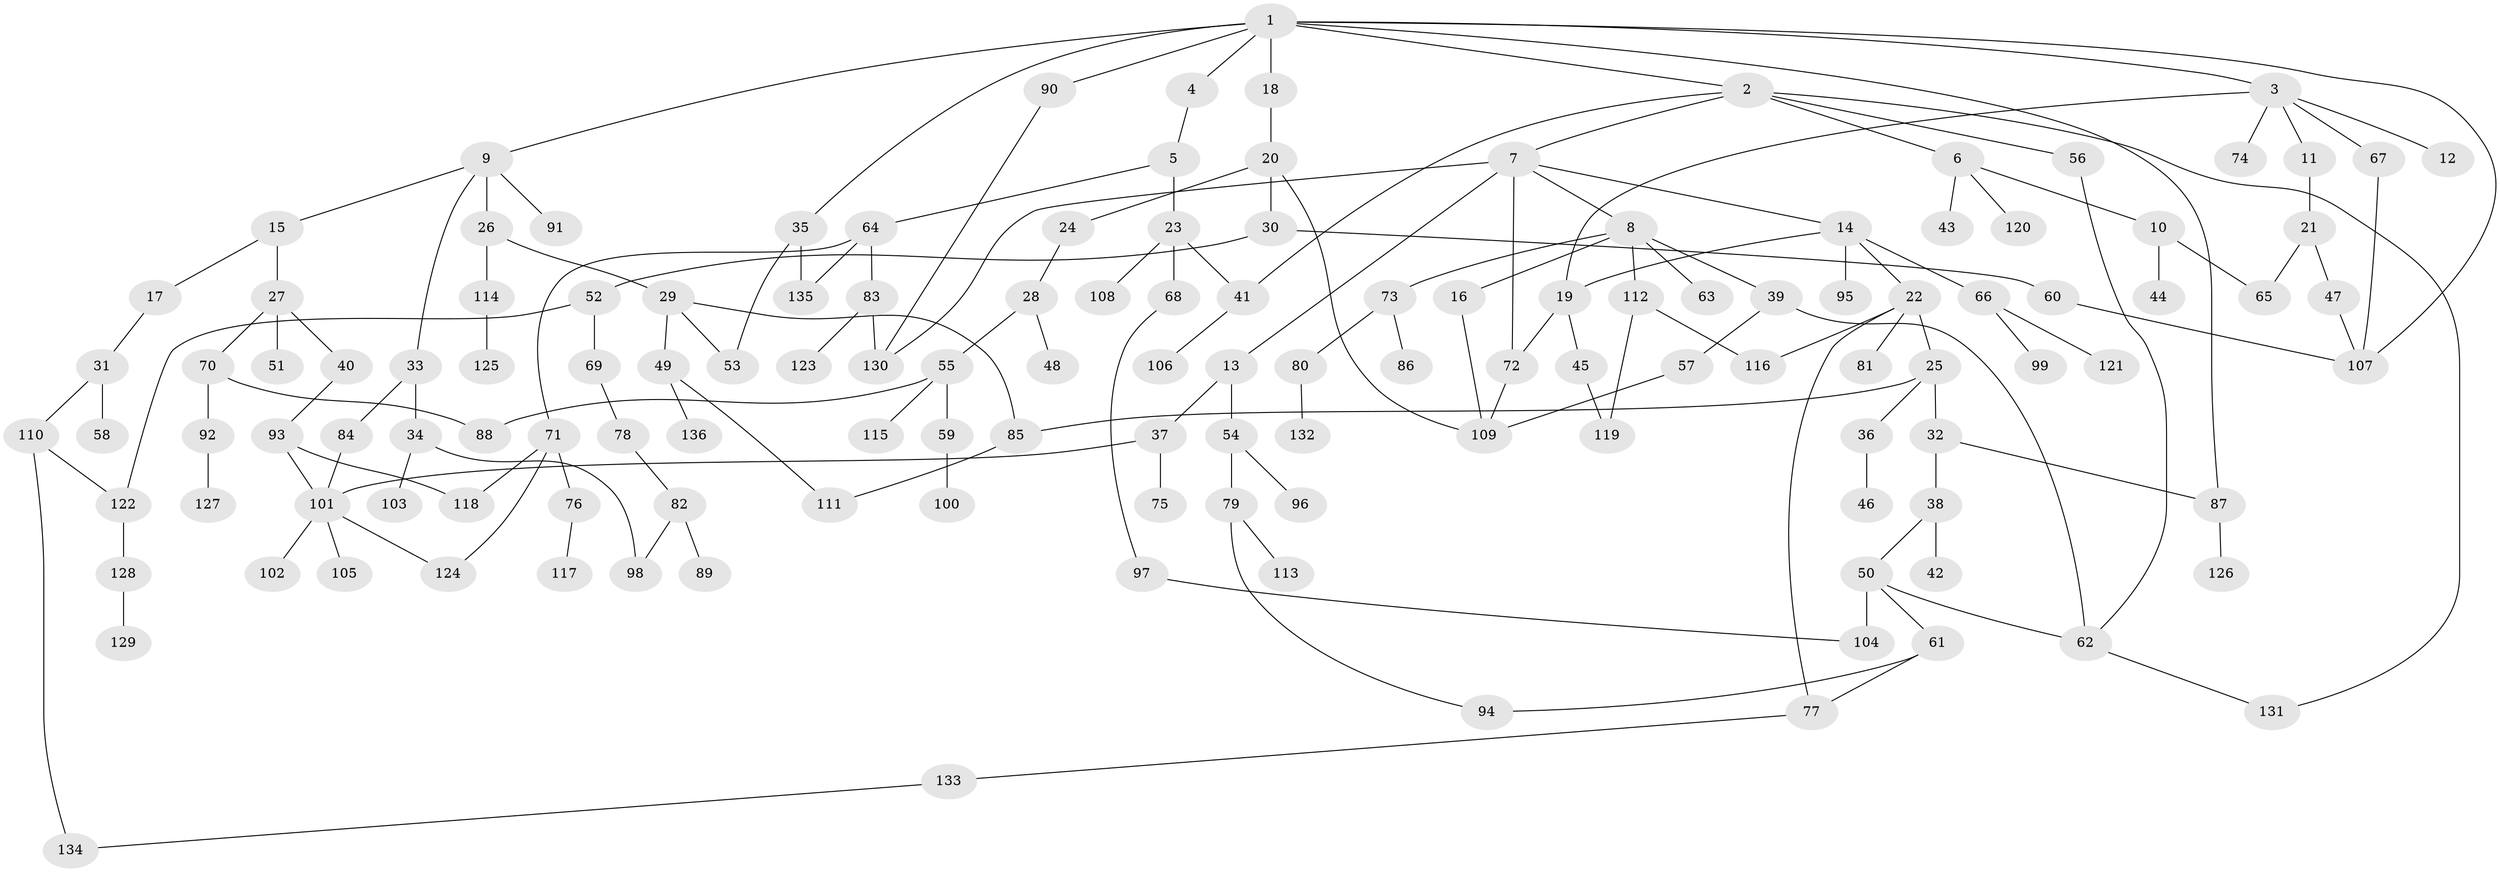 // Generated by graph-tools (version 1.1) at 2025/00/03/09/25 03:00:58]
// undirected, 136 vertices, 168 edges
graph export_dot {
graph [start="1"]
  node [color=gray90,style=filled];
  1;
  2;
  3;
  4;
  5;
  6;
  7;
  8;
  9;
  10;
  11;
  12;
  13;
  14;
  15;
  16;
  17;
  18;
  19;
  20;
  21;
  22;
  23;
  24;
  25;
  26;
  27;
  28;
  29;
  30;
  31;
  32;
  33;
  34;
  35;
  36;
  37;
  38;
  39;
  40;
  41;
  42;
  43;
  44;
  45;
  46;
  47;
  48;
  49;
  50;
  51;
  52;
  53;
  54;
  55;
  56;
  57;
  58;
  59;
  60;
  61;
  62;
  63;
  64;
  65;
  66;
  67;
  68;
  69;
  70;
  71;
  72;
  73;
  74;
  75;
  76;
  77;
  78;
  79;
  80;
  81;
  82;
  83;
  84;
  85;
  86;
  87;
  88;
  89;
  90;
  91;
  92;
  93;
  94;
  95;
  96;
  97;
  98;
  99;
  100;
  101;
  102;
  103;
  104;
  105;
  106;
  107;
  108;
  109;
  110;
  111;
  112;
  113;
  114;
  115;
  116;
  117;
  118;
  119;
  120;
  121;
  122;
  123;
  124;
  125;
  126;
  127;
  128;
  129;
  130;
  131;
  132;
  133;
  134;
  135;
  136;
  1 -- 2;
  1 -- 3;
  1 -- 4;
  1 -- 9;
  1 -- 18;
  1 -- 35;
  1 -- 87;
  1 -- 90;
  1 -- 107;
  2 -- 6;
  2 -- 7;
  2 -- 56;
  2 -- 131;
  2 -- 41;
  3 -- 11;
  3 -- 12;
  3 -- 19;
  3 -- 67;
  3 -- 74;
  4 -- 5;
  5 -- 23;
  5 -- 64;
  6 -- 10;
  6 -- 43;
  6 -- 120;
  7 -- 8;
  7 -- 13;
  7 -- 14;
  7 -- 72;
  7 -- 130;
  8 -- 16;
  8 -- 39;
  8 -- 63;
  8 -- 73;
  8 -- 112;
  9 -- 15;
  9 -- 26;
  9 -- 33;
  9 -- 91;
  10 -- 44;
  10 -- 65;
  11 -- 21;
  13 -- 37;
  13 -- 54;
  14 -- 22;
  14 -- 66;
  14 -- 95;
  14 -- 19;
  15 -- 17;
  15 -- 27;
  16 -- 109;
  17 -- 31;
  18 -- 20;
  19 -- 45;
  19 -- 72;
  20 -- 24;
  20 -- 30;
  20 -- 109;
  21 -- 47;
  21 -- 65;
  22 -- 25;
  22 -- 81;
  22 -- 77;
  22 -- 116;
  23 -- 41;
  23 -- 68;
  23 -- 108;
  24 -- 28;
  25 -- 32;
  25 -- 36;
  25 -- 85;
  26 -- 29;
  26 -- 114;
  27 -- 40;
  27 -- 51;
  27 -- 70;
  28 -- 48;
  28 -- 55;
  29 -- 49;
  29 -- 53;
  29 -- 85;
  30 -- 52;
  30 -- 60;
  31 -- 58;
  31 -- 110;
  32 -- 38;
  32 -- 87;
  33 -- 34;
  33 -- 84;
  34 -- 103;
  34 -- 98;
  35 -- 53;
  35 -- 135;
  36 -- 46;
  37 -- 75;
  37 -- 101;
  38 -- 42;
  38 -- 50;
  39 -- 57;
  39 -- 62;
  40 -- 93;
  41 -- 106;
  45 -- 119;
  47 -- 107;
  49 -- 136;
  49 -- 111;
  50 -- 61;
  50 -- 62;
  50 -- 104;
  52 -- 69;
  52 -- 122;
  54 -- 79;
  54 -- 96;
  55 -- 59;
  55 -- 115;
  55 -- 88;
  56 -- 62;
  57 -- 109;
  59 -- 100;
  60 -- 107;
  61 -- 77;
  61 -- 94;
  62 -- 131;
  64 -- 71;
  64 -- 83;
  64 -- 135;
  66 -- 99;
  66 -- 121;
  67 -- 107;
  68 -- 97;
  69 -- 78;
  70 -- 88;
  70 -- 92;
  71 -- 76;
  71 -- 124;
  71 -- 118;
  72 -- 109;
  73 -- 80;
  73 -- 86;
  76 -- 117;
  77 -- 133;
  78 -- 82;
  79 -- 113;
  79 -- 94;
  80 -- 132;
  82 -- 89;
  82 -- 98;
  83 -- 123;
  83 -- 130;
  84 -- 101;
  85 -- 111;
  87 -- 126;
  90 -- 130;
  92 -- 127;
  93 -- 101;
  93 -- 118;
  97 -- 104;
  101 -- 102;
  101 -- 105;
  101 -- 124;
  110 -- 134;
  110 -- 122;
  112 -- 116;
  112 -- 119;
  114 -- 125;
  122 -- 128;
  128 -- 129;
  133 -- 134;
}

